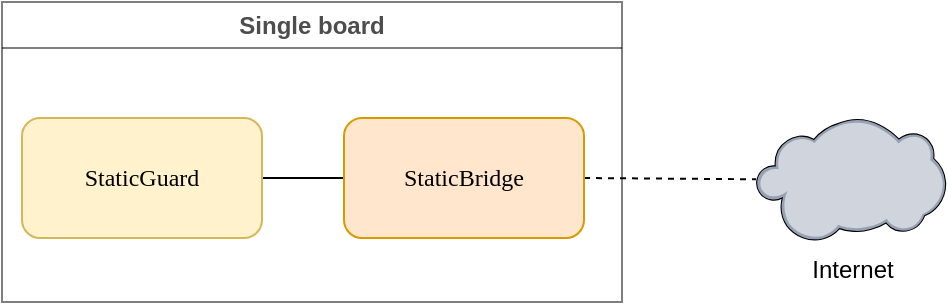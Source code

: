 <mxfile version="26.0.10">
  <diagram name="Page-1" id="t3f4vq7J9xE0F24Xjz9V">
    <mxGraphModel dx="678" dy="426" grid="1" gridSize="10" guides="1" tooltips="1" connect="1" arrows="1" fold="1" page="1" pageScale="1" pageWidth="1169" pageHeight="827" math="0" shadow="0">
      <root>
        <mxCell id="0" />
        <mxCell id="1" parent="0" />
        <mxCell id="Zu1WbOFwV2hiM9HSU3Zj-2" style="rounded=0;orthogonalLoop=1;jettySize=auto;html=1;endArrow=none;startFill=0;dashed=1;exitX=1;exitY=0.5;exitDx=0;exitDy=0;" edge="1" parent="1" source="Zu1WbOFwV2hiM9HSU3Zj-6" target="Zu1WbOFwV2hiM9HSU3Zj-3">
          <mxGeometry relative="1" as="geometry">
            <mxPoint x="601" y="249.851" as="sourcePoint" />
          </mxGeometry>
        </mxCell>
        <mxCell id="Zu1WbOFwV2hiM9HSU3Zj-3" value="Internet" style="verticalLabelPosition=bottom;sketch=0;aspect=fixed;html=1;verticalAlign=top;strokeColor=none;align=center;outlineConnect=0;shape=mxgraph.citrix.cloud;" vertex="1" parent="1">
          <mxGeometry x="687" y="168" width="95" height="62" as="geometry" />
        </mxCell>
        <mxCell id="Zu1WbOFwV2hiM9HSU3Zj-4" value="" style="edgeStyle=orthogonalEdgeStyle;rounded=0;orthogonalLoop=1;jettySize=auto;html=1;endArrow=none;startFill=0;" edge="1" parent="1" source="Zu1WbOFwV2hiM9HSU3Zj-5" target="Zu1WbOFwV2hiM9HSU3Zj-6">
          <mxGeometry relative="1" as="geometry" />
        </mxCell>
        <mxCell id="Zu1WbOFwV2hiM9HSU3Zj-5" value="&lt;font face=&quot;Comic Sans MS&quot;&gt;StaticGuard&lt;/font&gt;" style="rounded=1;whiteSpace=wrap;html=1;fillColor=#fff2cc;strokeColor=#d6b656;" vertex="1" parent="1">
          <mxGeometry x="320" y="168" width="120" height="60" as="geometry" />
        </mxCell>
        <mxCell id="Zu1WbOFwV2hiM9HSU3Zj-6" value="&lt;font face=&quot;Comic Sans MS&quot;&gt;StaticBridge&lt;/font&gt;" style="rounded=1;whiteSpace=wrap;html=1;fillColor=#ffe6cc;strokeColor=#d79b00;" vertex="1" parent="1">
          <mxGeometry x="481" y="168" width="120" height="60" as="geometry" />
        </mxCell>
        <mxCell id="Zu1WbOFwV2hiM9HSU3Zj-12" value="&lt;span style=&quot;color: rgb(77, 77, 77);&quot;&gt;Single board&lt;font style=&quot;font-size: 10px;&quot;&gt;&lt;br&gt;&lt;/font&gt;&lt;/span&gt;" style="swimlane;whiteSpace=wrap;html=1;opacity=50;" vertex="1" parent="1">
          <mxGeometry x="310" y="110" width="310" height="150" as="geometry" />
        </mxCell>
      </root>
    </mxGraphModel>
  </diagram>
</mxfile>
